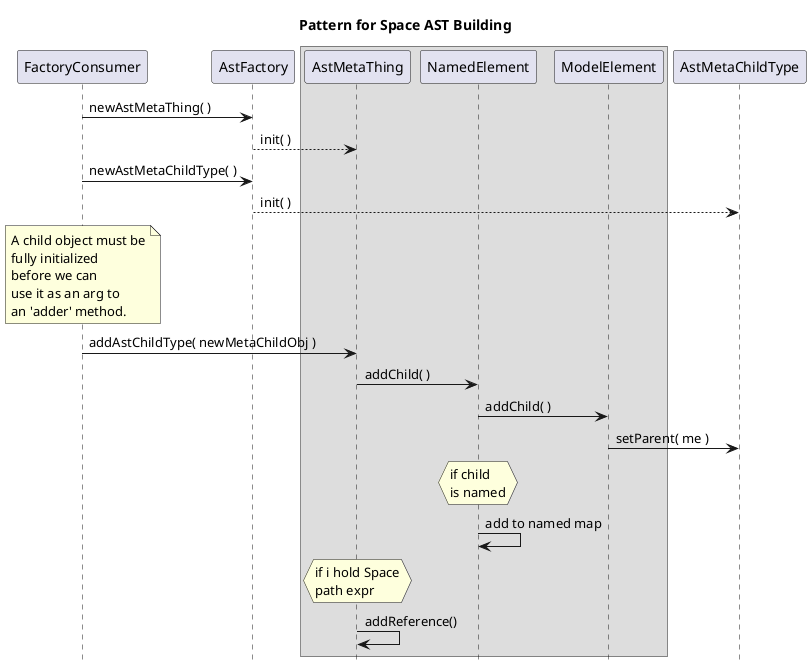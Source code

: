 @startuml

title Pattern for Space AST Building
hide footbox

participant FactoryConsumer
participant AstFactory

box
    participant AstMetaThing
    participant NamedElement
    participant ModelElement
end box

participant AstMetaChildType

FactoryConsumer -> AstFactory : newAstMetaThing( )
AstFactory --> AstMetaThing : init( )
FactoryConsumer -> AstFactory : newAstMetaChildType( )
AstFactory --> AstMetaChildType : init( )
note over FactoryConsumer
    A child object must be
    fully initialized
    before we can
    use it as an arg to
    an 'adder' method.
end note
FactoryConsumer -> AstMetaThing : addAstChildType( newMetaChildObj )
AstMetaThing -> NamedElement : addChild( )
NamedElement -> ModelElement : addChild( )
ModelElement -> AstMetaChildType : setParent( me )

hnote over NamedElement : if child\nis named
NamedElement -> NamedElement : add to named map

hnote over AstMetaThing : if i hold Space\npath expr
AstMetaThing -> AstMetaThing : addReference()

@enduml